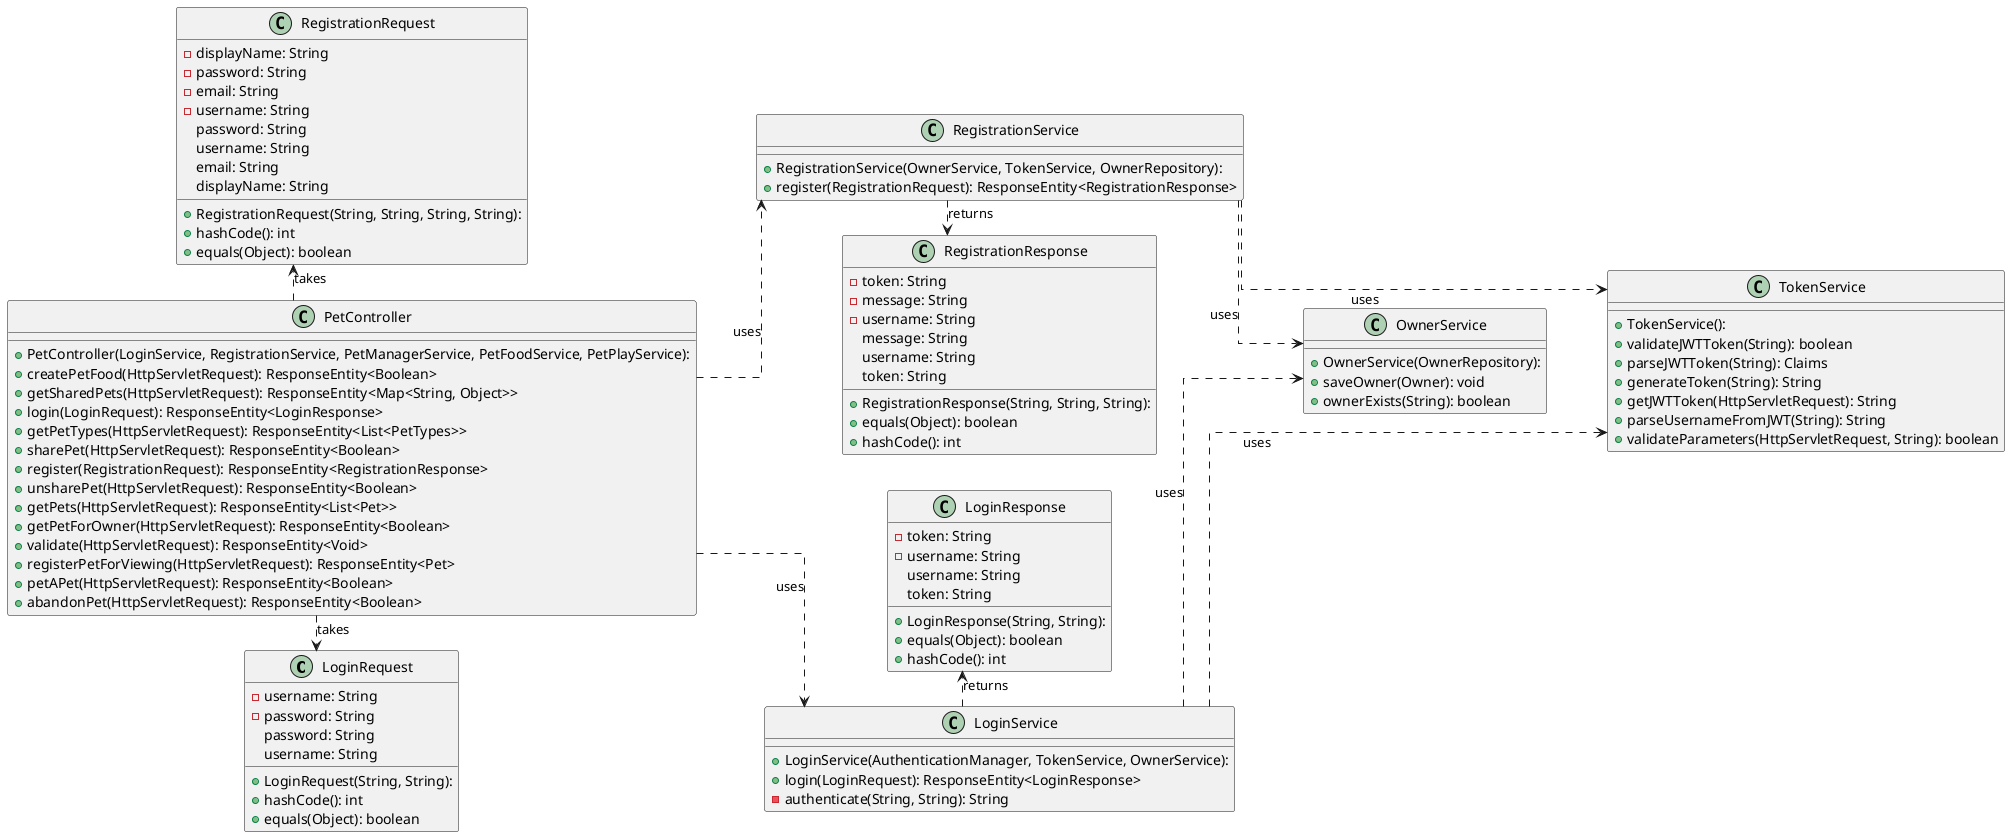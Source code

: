 @startuml

left to right direction
skinparam linetype ortho

class LoginRequest {
  + LoginRequest(String, String): 
  - username: String
  - password: String
  + hashCode(): int
  + equals(Object): boolean
   password: String
   username: String
}
class LoginResponse {
  + LoginResponse(String, String): 
  - token: String
  - username: String
  + equals(Object): boolean
  + hashCode(): int
   username: String
   token: String
}
class LoginService {
  + LoginService(AuthenticationManager, TokenService, OwnerService): 
  + login(LoginRequest): ResponseEntity<LoginResponse>
  - authenticate(String, String): String
}
class OwnerService {
  + OwnerService(OwnerRepository): 
  + saveOwner(Owner): void
  + ownerExists(String): boolean
}
class PetController {
  + PetController(LoginService, RegistrationService, PetManagerService, PetFoodService, PetPlayService): 
  + createPetFood(HttpServletRequest): ResponseEntity<Boolean>
  + getSharedPets(HttpServletRequest): ResponseEntity<Map<String, Object>>
  + login(LoginRequest): ResponseEntity<LoginResponse>
  + getPetTypes(HttpServletRequest): ResponseEntity<List<PetTypes>>
  + sharePet(HttpServletRequest): ResponseEntity<Boolean>
  + register(RegistrationRequest): ResponseEntity<RegistrationResponse>
  + unsharePet(HttpServletRequest): ResponseEntity<Boolean>
  + getPets(HttpServletRequest): ResponseEntity<List<Pet>>
  + getPetForOwner(HttpServletRequest): ResponseEntity<Boolean>
  + validate(HttpServletRequest): ResponseEntity<Void>
  + registerPetForViewing(HttpServletRequest): ResponseEntity<Pet>
  + petAPet(HttpServletRequest): ResponseEntity<Boolean>
  + abandonPet(HttpServletRequest): ResponseEntity<Boolean>
}
class RegistrationRequest {
  + RegistrationRequest(String, String, String, String): 
  - displayName: String
  - password: String
  - email: String
  - username: String
  + hashCode(): int
  + equals(Object): boolean
   password: String
   username: String
   email: String
   displayName: String
}
class RegistrationResponse {
  + RegistrationResponse(String, String, String): 
  - token: String
  - message: String
  - username: String
  + equals(Object): boolean
  + hashCode(): int
   message: String
   username: String
   token: String
}
class RegistrationService {
  + RegistrationService(OwnerService, TokenService, OwnerRepository): 
  + register(RegistrationRequest): ResponseEntity<RegistrationResponse>
}
class TokenService {
  + TokenService(): 
  + validateJWTToken(String): boolean
  + parseJWTToken(String): Claims
  + generateToken(String): String
  + getJWTToken(HttpServletRequest): String
  + parseUsernameFromJWT(String): String
  + validateParameters(HttpServletRequest, String): boolean
}

RegistrationRequest -[hidden]right- PetController
LoginRequest -[hidden]left- PetController

OwnerService -[hidden]down- TokenService

RegistrationResponse -[hidden]left- RegistrationService
LoginResponse -[hidden]right- LoginService

PetController ..> RegistrationRequest : takes
PetController ..> LoginRequest        : takes

LoginService          ..>  LoginResponse        : returns
LoginService         ..>  OwnerService         : uses
LoginService         ..>  TokenService         : uses
PetController        ..>  LoginService         : uses
PetController        ..>  RegistrationService  : uses
RegistrationService  ..>  OwnerService         : uses
RegistrationService   ..>  RegistrationResponse : returns
RegistrationService  ..>  TokenService         : uses
@enduml
